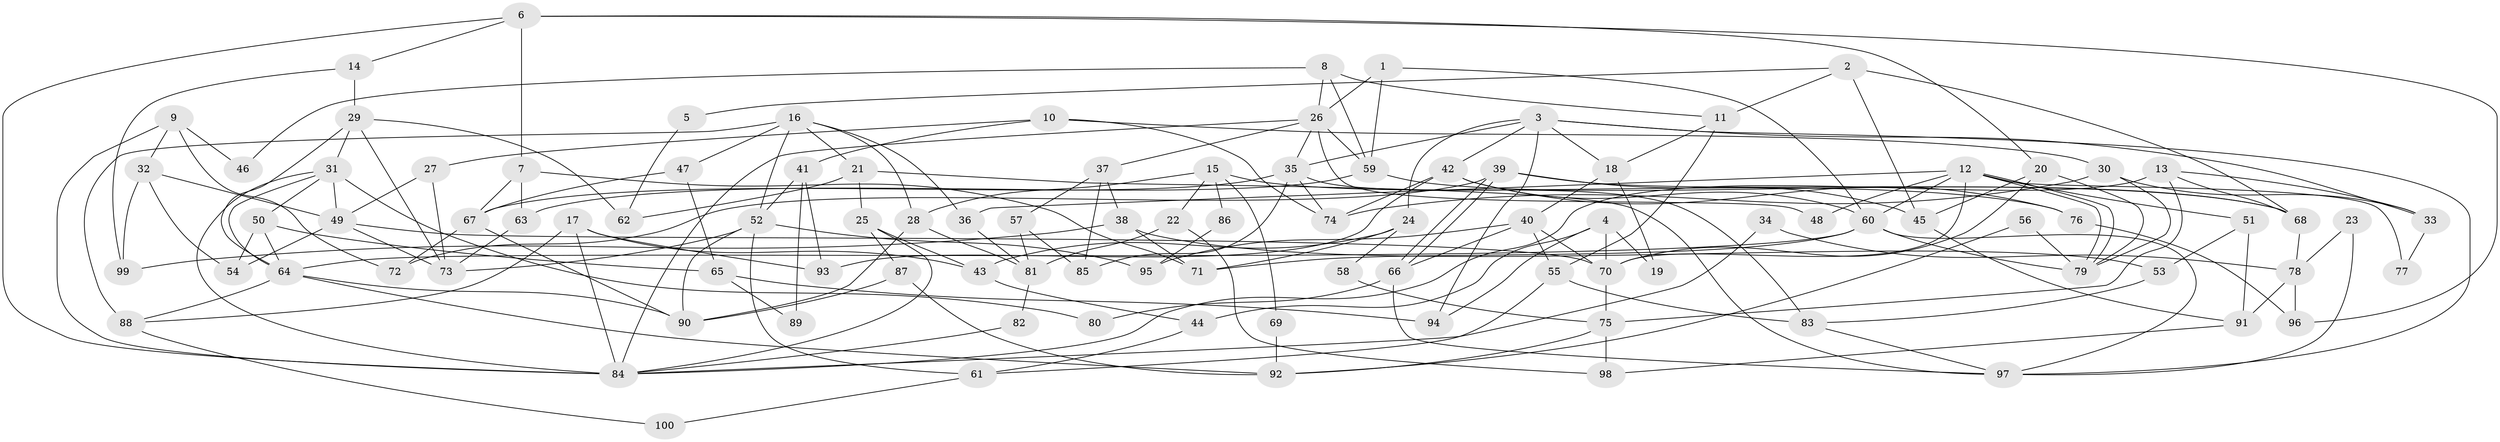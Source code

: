 // Generated by graph-tools (version 1.1) at 2025/11/02/21/25 10:11:14]
// undirected, 100 vertices, 200 edges
graph export_dot {
graph [start="1"]
  node [color=gray90,style=filled];
  1;
  2;
  3;
  4;
  5;
  6;
  7;
  8;
  9;
  10;
  11;
  12;
  13;
  14;
  15;
  16;
  17;
  18;
  19;
  20;
  21;
  22;
  23;
  24;
  25;
  26;
  27;
  28;
  29;
  30;
  31;
  32;
  33;
  34;
  35;
  36;
  37;
  38;
  39;
  40;
  41;
  42;
  43;
  44;
  45;
  46;
  47;
  48;
  49;
  50;
  51;
  52;
  53;
  54;
  55;
  56;
  57;
  58;
  59;
  60;
  61;
  62;
  63;
  64;
  65;
  66;
  67;
  68;
  69;
  70;
  71;
  72;
  73;
  74;
  75;
  76;
  77;
  78;
  79;
  80;
  81;
  82;
  83;
  84;
  85;
  86;
  87;
  88;
  89;
  90;
  91;
  92;
  93;
  94;
  95;
  96;
  97;
  98;
  99;
  100;
  1 -- 26;
  1 -- 60;
  1 -- 59;
  2 -- 68;
  2 -- 11;
  2 -- 5;
  2 -- 45;
  3 -- 35;
  3 -- 97;
  3 -- 18;
  3 -- 24;
  3 -- 33;
  3 -- 42;
  3 -- 94;
  4 -- 94;
  4 -- 70;
  4 -- 19;
  4 -- 44;
  5 -- 62;
  6 -- 84;
  6 -- 7;
  6 -- 14;
  6 -- 20;
  6 -- 96;
  7 -- 71;
  7 -- 63;
  7 -- 67;
  8 -- 11;
  8 -- 26;
  8 -- 46;
  8 -- 59;
  9 -- 84;
  9 -- 72;
  9 -- 32;
  9 -- 46;
  10 -- 74;
  10 -- 27;
  10 -- 30;
  10 -- 41;
  11 -- 18;
  11 -- 55;
  12 -- 70;
  12 -- 79;
  12 -- 79;
  12 -- 36;
  12 -- 48;
  12 -- 51;
  12 -- 60;
  12 -- 77;
  13 -- 33;
  13 -- 68;
  13 -- 75;
  13 -- 84;
  14 -- 29;
  14 -- 99;
  15 -- 76;
  15 -- 28;
  15 -- 22;
  15 -- 69;
  15 -- 86;
  16 -- 52;
  16 -- 21;
  16 -- 28;
  16 -- 36;
  16 -- 47;
  16 -- 88;
  17 -- 88;
  17 -- 93;
  17 -- 43;
  17 -- 84;
  18 -- 40;
  18 -- 19;
  20 -- 79;
  20 -- 45;
  20 -- 70;
  21 -- 97;
  21 -- 25;
  21 -- 62;
  22 -- 98;
  22 -- 81;
  23 -- 97;
  23 -- 78;
  24 -- 43;
  24 -- 58;
  24 -- 71;
  25 -- 84;
  25 -- 87;
  25 -- 43;
  26 -- 84;
  26 -- 59;
  26 -- 35;
  26 -- 37;
  26 -- 48;
  27 -- 73;
  27 -- 49;
  28 -- 81;
  28 -- 90;
  29 -- 31;
  29 -- 64;
  29 -- 62;
  29 -- 73;
  30 -- 74;
  30 -- 33;
  30 -- 79;
  31 -- 84;
  31 -- 64;
  31 -- 49;
  31 -- 50;
  31 -- 80;
  32 -- 99;
  32 -- 49;
  32 -- 54;
  33 -- 77;
  34 -- 78;
  34 -- 84;
  35 -- 67;
  35 -- 74;
  35 -- 83;
  35 -- 85;
  36 -- 81;
  37 -- 85;
  37 -- 38;
  37 -- 57;
  38 -- 71;
  38 -- 53;
  38 -- 99;
  39 -- 66;
  39 -- 66;
  39 -- 45;
  39 -- 68;
  39 -- 72;
  40 -- 70;
  40 -- 55;
  40 -- 66;
  40 -- 95;
  41 -- 52;
  41 -- 89;
  41 -- 93;
  42 -- 60;
  42 -- 74;
  42 -- 76;
  42 -- 93;
  43 -- 44;
  44 -- 61;
  45 -- 91;
  47 -- 67;
  47 -- 65;
  49 -- 54;
  49 -- 70;
  49 -- 73;
  50 -- 54;
  50 -- 64;
  50 -- 65;
  51 -- 53;
  51 -- 91;
  52 -- 90;
  52 -- 73;
  52 -- 61;
  52 -- 95;
  53 -- 83;
  55 -- 83;
  55 -- 61;
  56 -- 79;
  56 -- 92;
  57 -- 81;
  57 -- 85;
  58 -- 75;
  59 -- 63;
  59 -- 68;
  60 -- 79;
  60 -- 64;
  60 -- 71;
  60 -- 97;
  61 -- 100;
  63 -- 73;
  64 -- 88;
  64 -- 90;
  64 -- 92;
  65 -- 89;
  65 -- 94;
  66 -- 80;
  66 -- 97;
  67 -- 90;
  67 -- 72;
  68 -- 78;
  69 -- 92;
  70 -- 75;
  75 -- 92;
  75 -- 98;
  76 -- 96;
  78 -- 91;
  78 -- 96;
  81 -- 82;
  82 -- 84;
  83 -- 97;
  86 -- 95;
  87 -- 92;
  87 -- 90;
  88 -- 100;
  91 -- 98;
}
